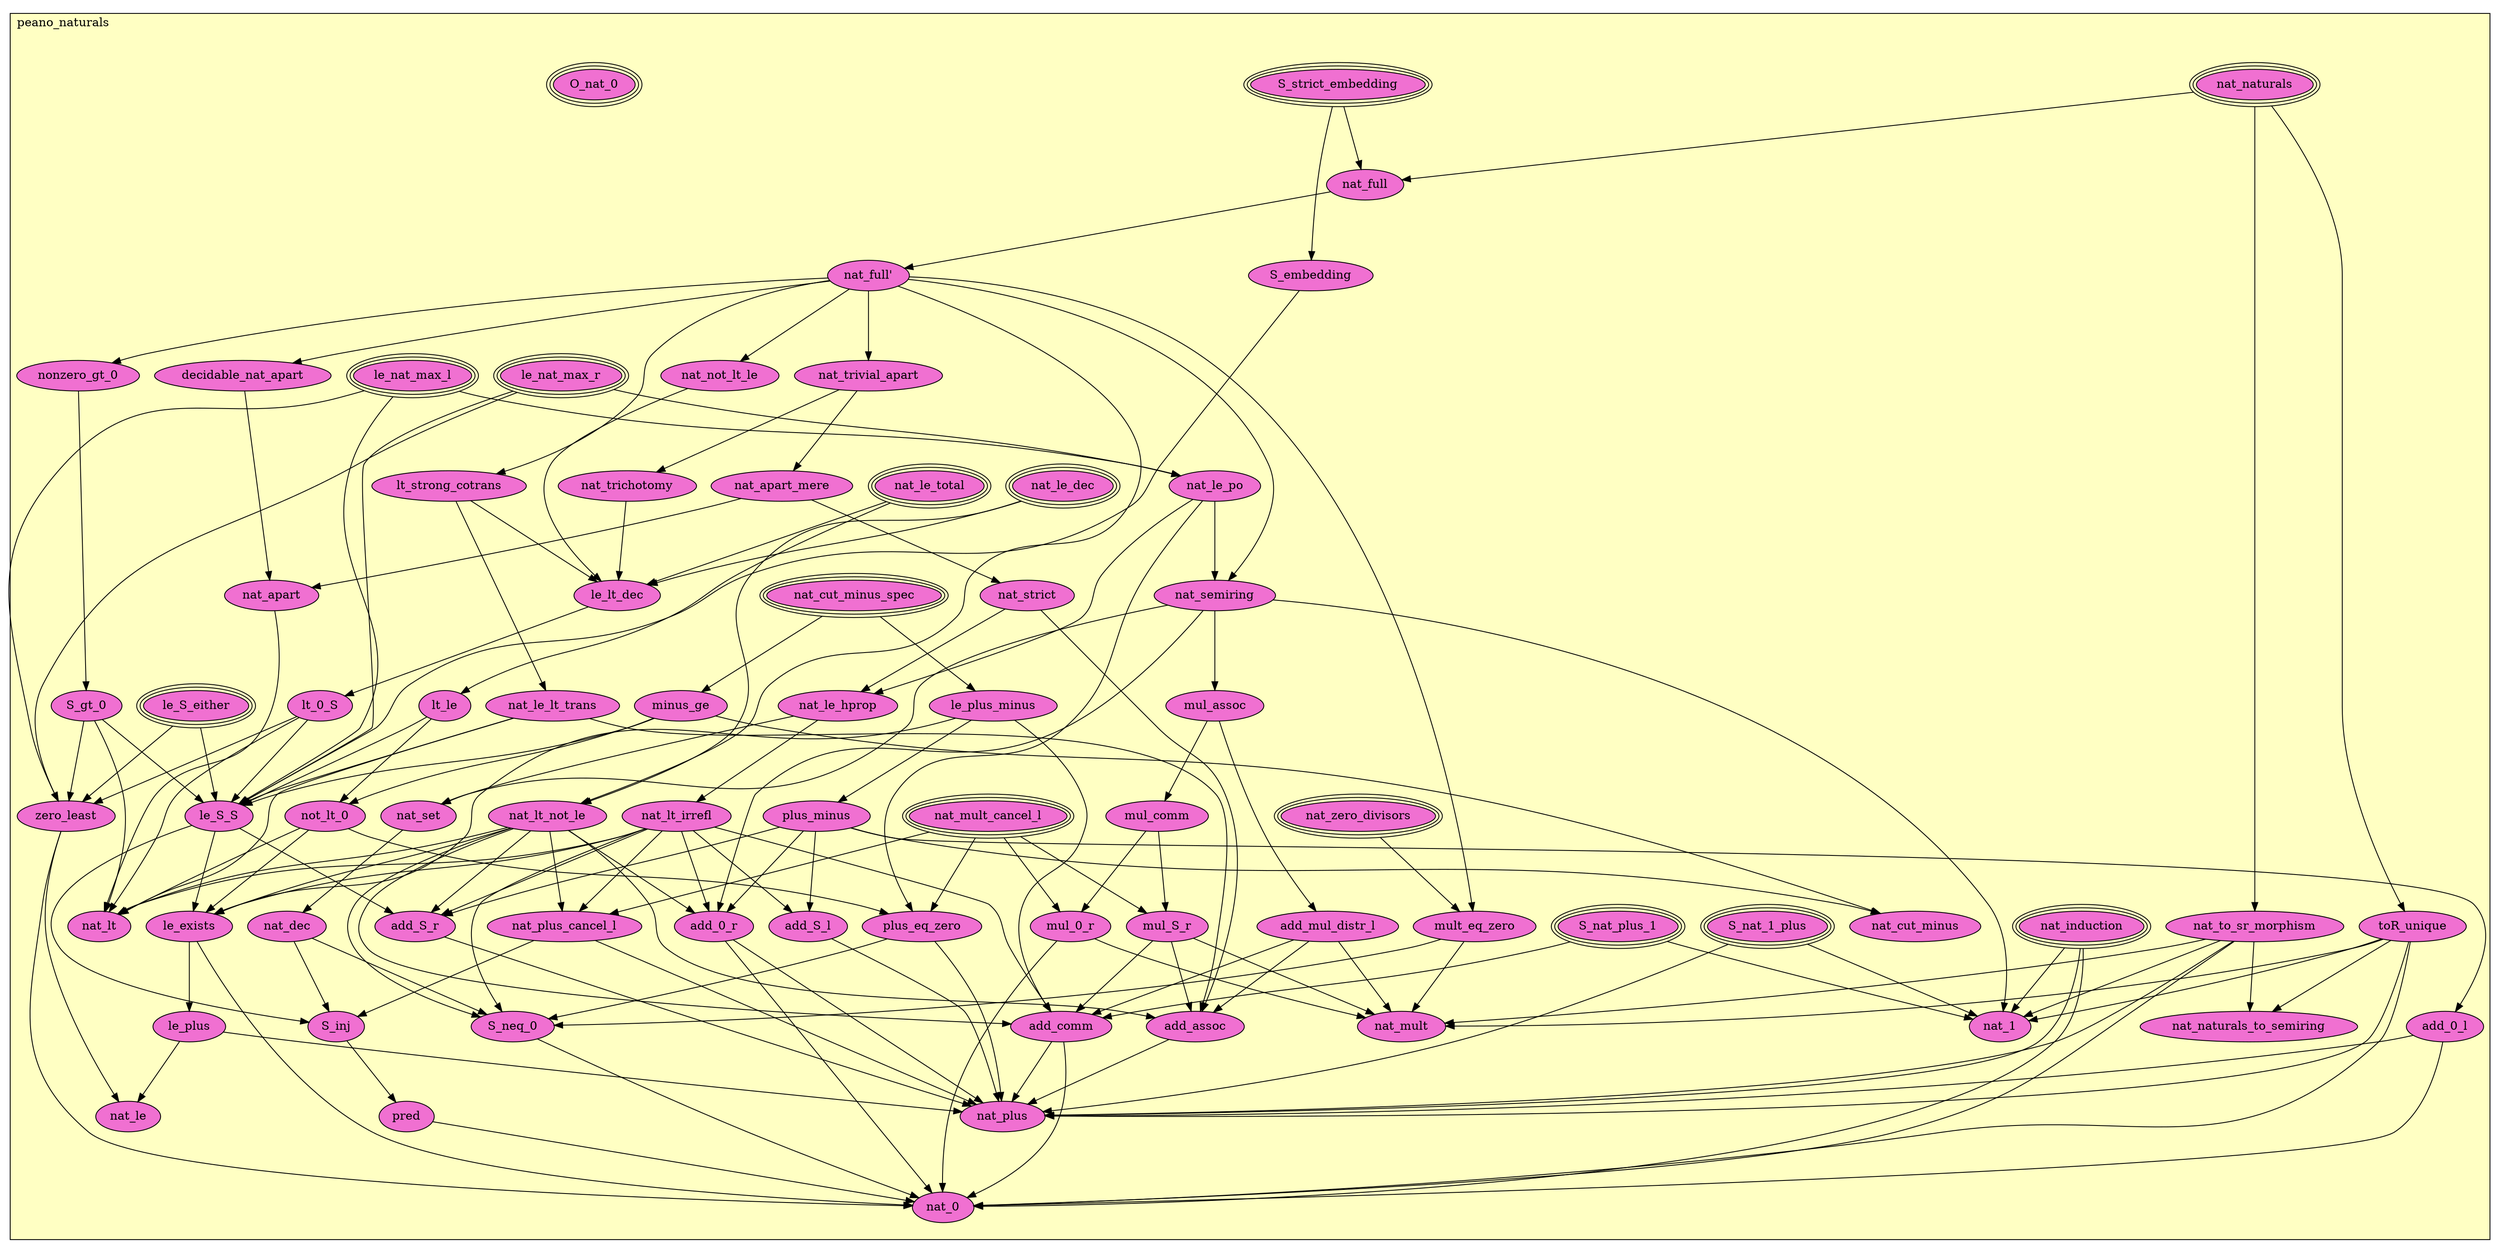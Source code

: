 digraph HoTT_Classes_implementations_peano_naturals {
  graph [ratio=0.5]
  node [style=filled]
peano_naturals_nat_cut_minus_spec [label="nat_cut_minus_spec", URL=<peano_naturals.html#nat_cut_minus_spec>, peripheries=3, fillcolor="#F070D1"] ;
peano_naturals_minus_ge [label="minus_ge", URL=<peano_naturals.html#minus_ge>, fillcolor="#F070D1"] ;
peano_naturals_le_plus_minus [label="le_plus_minus", URL=<peano_naturals.html#le_plus_minus>, fillcolor="#F070D1"] ;
peano_naturals_plus_minus [label="plus_minus", URL=<peano_naturals.html#plus_minus>, fillcolor="#F070D1"] ;
peano_naturals_nat_cut_minus [label="nat_cut_minus", URL=<peano_naturals.html#nat_cut_minus>, fillcolor="#F070D1"] ;
peano_naturals_nat_naturals [label="nat_naturals", URL=<peano_naturals.html#nat_naturals>, peripheries=3, fillcolor="#F070D1"] ;
peano_naturals_toR_unique [label="toR_unique", URL=<peano_naturals.html#toR_unique>, fillcolor="#F070D1"] ;
peano_naturals_nat_to_sr_morphism [label="nat_to_sr_morphism", URL=<peano_naturals.html#nat_to_sr_morphism>, fillcolor="#F070D1"] ;
peano_naturals_nat_naturals_to_semiring [label="nat_naturals_to_semiring", URL=<peano_naturals.html#nat_naturals_to_semiring>, fillcolor="#F070D1"] ;
peano_naturals_S_strict_embedding [label="S_strict_embedding", URL=<peano_naturals.html#S_strict_embedding>, peripheries=3, fillcolor="#F070D1"] ;
peano_naturals_S_embedding [label="S_embedding", URL=<peano_naturals.html#S_embedding>, fillcolor="#F070D1"] ;
peano_naturals_le_nat_max_r [label="le_nat_max_r", URL=<peano_naturals.html#le_nat_max_r>, peripheries=3, fillcolor="#F070D1"] ;
peano_naturals_le_nat_max_l [label="le_nat_max_l", URL=<peano_naturals.html#le_nat_max_l>, peripheries=3, fillcolor="#F070D1"] ;
peano_naturals_nat_full [label="nat_full", URL=<peano_naturals.html#nat_full>, fillcolor="#F070D1"] ;
peano_naturals_nat_full_ [label="nat_full'", URL=<peano_naturals.html#nat_full'>, fillcolor="#F070D1"] ;
peano_naturals_lt_strong_cotrans [label="lt_strong_cotrans", URL=<peano_naturals.html#lt_strong_cotrans>, fillcolor="#F070D1"] ;
peano_naturals_nat_le_lt_trans [label="nat_le_lt_trans", URL=<peano_naturals.html#nat_le_lt_trans>, fillcolor="#F070D1"] ;
peano_naturals_nonzero_gt_0 [label="nonzero_gt_0", URL=<peano_naturals.html#nonzero_gt_0>, fillcolor="#F070D1"] ;
peano_naturals_S_gt_0 [label="S_gt_0", URL=<peano_naturals.html#S_gt_0>, fillcolor="#F070D1"] ;
peano_naturals_nat_le_dec [label="nat_le_dec", URL=<peano_naturals.html#nat_le_dec>, peripheries=3, fillcolor="#F070D1"] ;
peano_naturals_nat_lt_not_le [label="nat_lt_not_le", URL=<peano_naturals.html#nat_lt_not_le>, fillcolor="#F070D1"] ;
peano_naturals_nat_not_lt_le [label="nat_not_lt_le", URL=<peano_naturals.html#nat_not_lt_le>, fillcolor="#F070D1"] ;
peano_naturals_nat_trivial_apart [label="nat_trivial_apart", URL=<peano_naturals.html#nat_trivial_apart>, fillcolor="#F070D1"] ;
peano_naturals_decidable_nat_apart [label="decidable_nat_apart", URL=<peano_naturals.html#decidable_nat_apart>, fillcolor="#F070D1"] ;
peano_naturals_nat_apart_mere [label="nat_apart_mere", URL=<peano_naturals.html#nat_apart_mere>, fillcolor="#F070D1"] ;
peano_naturals_nat_apart [label="nat_apart", URL=<peano_naturals.html#nat_apart>, fillcolor="#F070D1"] ;
peano_naturals_nat_trichotomy [label="nat_trichotomy", URL=<peano_naturals.html#nat_trichotomy>, fillcolor="#F070D1"] ;
peano_naturals_nat_strict [label="nat_strict", URL=<peano_naturals.html#nat_strict>, fillcolor="#F070D1"] ;
peano_naturals_nat_le_po [label="nat_le_po", URL=<peano_naturals.html#nat_le_po>, fillcolor="#F070D1"] ;
peano_naturals_nat_le_hprop [label="nat_le_hprop", URL=<peano_naturals.html#nat_le_hprop>, fillcolor="#F070D1"] ;
peano_naturals_nat_lt_irrefl [label="nat_lt_irrefl", URL=<peano_naturals.html#nat_lt_irrefl>, fillcolor="#F070D1"] ;
peano_naturals_nat_le_total [label="nat_le_total", URL=<peano_naturals.html#nat_le_total>, peripheries=3, fillcolor="#F070D1"] ;
peano_naturals_lt_le [label="lt_le", URL=<peano_naturals.html#lt_le>, fillcolor="#F070D1"] ;
peano_naturals_not_lt_0 [label="not_lt_0", URL=<peano_naturals.html#not_lt_0>, fillcolor="#F070D1"] ;
peano_naturals_le_lt_dec [label="le_lt_dec", URL=<peano_naturals.html#le_lt_dec>, fillcolor="#F070D1"] ;
peano_naturals_le_S_either [label="le_S_either", URL=<peano_naturals.html#le_S_either>, peripheries=3, fillcolor="#F070D1"] ;
peano_naturals_lt_0_S [label="lt_0_S", URL=<peano_naturals.html#lt_0_S>, fillcolor="#F070D1"] ;
peano_naturals_le_S_S [label="le_S_S", URL=<peano_naturals.html#le_S_S>, fillcolor="#F070D1"] ;
peano_naturals_zero_least [label="zero_least", URL=<peano_naturals.html#zero_least>, fillcolor="#F070D1"] ;
peano_naturals_le_exists [label="le_exists", URL=<peano_naturals.html#le_exists>, fillcolor="#F070D1"] ;
peano_naturals_le_plus [label="le_plus", URL=<peano_naturals.html#le_plus>, fillcolor="#F070D1"] ;
peano_naturals_nat_lt [label="nat_lt", URL=<peano_naturals.html#nat_lt>, fillcolor="#F070D1"] ;
peano_naturals_nat_le [label="nat_le", URL=<peano_naturals.html#nat_le>, fillcolor="#F070D1"] ;
peano_naturals_nat_mult_cancel_l [label="nat_mult_cancel_l", URL=<peano_naturals.html#nat_mult_cancel_l>, peripheries=3, fillcolor="#F070D1"] ;
peano_naturals_nat_plus_cancel_l [label="nat_plus_cancel_l", URL=<peano_naturals.html#nat_plus_cancel_l>, fillcolor="#F070D1"] ;
peano_naturals_nat_zero_divisors [label="nat_zero_divisors", URL=<peano_naturals.html#nat_zero_divisors>, peripheries=3, fillcolor="#F070D1"] ;
peano_naturals_mult_eq_zero [label="mult_eq_zero", URL=<peano_naturals.html#mult_eq_zero>, fillcolor="#F070D1"] ;
peano_naturals_plus_eq_zero [label="plus_eq_zero", URL=<peano_naturals.html#plus_eq_zero>, fillcolor="#F070D1"] ;
peano_naturals_nat_induction [label="nat_induction", URL=<peano_naturals.html#nat_induction>, peripheries=3, fillcolor="#F070D1"] ;
peano_naturals_S_nat_1_plus [label="S_nat_1_plus", URL=<peano_naturals.html#S_nat_1_plus>, peripheries=3, fillcolor="#F070D1"] ;
peano_naturals_S_nat_plus_1 [label="S_nat_plus_1", URL=<peano_naturals.html#S_nat_plus_1>, peripheries=3, fillcolor="#F070D1"] ;
peano_naturals_O_nat_0 [label="O_nat_0", URL=<peano_naturals.html#O_nat_0>, peripheries=3, fillcolor="#F070D1"] ;
peano_naturals_nat_semiring [label="nat_semiring", URL=<peano_naturals.html#nat_semiring>, fillcolor="#F070D1"] ;
peano_naturals_nat_set [label="nat_set", URL=<peano_naturals.html#nat_set>, fillcolor="#F070D1"] ;
peano_naturals_nat_dec [label="nat_dec", URL=<peano_naturals.html#nat_dec>, fillcolor="#F070D1"] ;
peano_naturals_S_inj [label="S_inj", URL=<peano_naturals.html#S_inj>, fillcolor="#F070D1"] ;
peano_naturals_pred [label="pred", URL=<peano_naturals.html#pred>, fillcolor="#F070D1"] ;
peano_naturals_S_neq_0 [label="S_neq_0", URL=<peano_naturals.html#S_neq_0>, fillcolor="#F070D1"] ;
peano_naturals_mul_assoc [label="mul_assoc", URL=<peano_naturals.html#mul_assoc>, fillcolor="#F070D1"] ;
peano_naturals_mul_comm [label="mul_comm", URL=<peano_naturals.html#mul_comm>, fillcolor="#F070D1"] ;
peano_naturals_mul_S_r [label="mul_S_r", URL=<peano_naturals.html#mul_S_r>, fillcolor="#F070D1"] ;
peano_naturals_mul_0_r [label="mul_0_r", URL=<peano_naturals.html#mul_0_r>, fillcolor="#F070D1"] ;
peano_naturals_add_mul_distr_l [label="add_mul_distr_l", URL=<peano_naturals.html#add_mul_distr_l>, fillcolor="#F070D1"] ;
peano_naturals_add_comm [label="add_comm", URL=<peano_naturals.html#add_comm>, fillcolor="#F070D1"] ;
peano_naturals_add_0_l [label="add_0_l", URL=<peano_naturals.html#add_0_l>, fillcolor="#F070D1"] ;
peano_naturals_add_S_l [label="add_S_l", URL=<peano_naturals.html#add_S_l>, fillcolor="#F070D1"] ;
peano_naturals_add_S_r [label="add_S_r", URL=<peano_naturals.html#add_S_r>, fillcolor="#F070D1"] ;
peano_naturals_add_0_r [label="add_0_r", URL=<peano_naturals.html#add_0_r>, fillcolor="#F070D1"] ;
peano_naturals_add_assoc [label="add_assoc", URL=<peano_naturals.html#add_assoc>, fillcolor="#F070D1"] ;
peano_naturals_nat_mult [label="nat_mult", URL=<peano_naturals.html#nat_mult>, fillcolor="#F070D1"] ;
peano_naturals_nat_plus [label="nat_plus", URL=<peano_naturals.html#nat_plus>, fillcolor="#F070D1"] ;
peano_naturals_nat_1 [label="nat_1", URL=<peano_naturals.html#nat_1>, fillcolor="#F070D1"] ;
peano_naturals_nat_0 [label="nat_0", URL=<peano_naturals.html#nat_0>, fillcolor="#F070D1"] ;
  peano_naturals_nat_cut_minus_spec -> peano_naturals_minus_ge [] ;
  peano_naturals_nat_cut_minus_spec -> peano_naturals_le_plus_minus [] ;
  peano_naturals_minus_ge -> peano_naturals_nat_cut_minus [] ;
  peano_naturals_minus_ge -> peano_naturals_not_lt_0 [] ;
  peano_naturals_minus_ge -> peano_naturals_le_S_S [] ;
  peano_naturals_le_plus_minus -> peano_naturals_plus_minus [] ;
  peano_naturals_le_plus_minus -> peano_naturals_le_exists [] ;
  peano_naturals_le_plus_minus -> peano_naturals_add_comm [] ;
  peano_naturals_plus_minus -> peano_naturals_nat_cut_minus [] ;
  peano_naturals_plus_minus -> peano_naturals_add_0_l [] ;
  peano_naturals_plus_minus -> peano_naturals_add_S_l [] ;
  peano_naturals_plus_minus -> peano_naturals_add_S_r [] ;
  peano_naturals_plus_minus -> peano_naturals_add_0_r [] ;
  peano_naturals_nat_naturals -> peano_naturals_toR_unique [] ;
  peano_naturals_nat_naturals -> peano_naturals_nat_to_sr_morphism [] ;
  peano_naturals_nat_naturals -> peano_naturals_nat_full [] ;
  peano_naturals_toR_unique -> peano_naturals_nat_naturals_to_semiring [] ;
  peano_naturals_toR_unique -> peano_naturals_nat_mult [] ;
  peano_naturals_toR_unique -> peano_naturals_nat_plus [] ;
  peano_naturals_toR_unique -> peano_naturals_nat_1 [] ;
  peano_naturals_toR_unique -> peano_naturals_nat_0 [] ;
  peano_naturals_nat_to_sr_morphism -> peano_naturals_nat_naturals_to_semiring [] ;
  peano_naturals_nat_to_sr_morphism -> peano_naturals_nat_mult [] ;
  peano_naturals_nat_to_sr_morphism -> peano_naturals_nat_plus [] ;
  peano_naturals_nat_to_sr_morphism -> peano_naturals_nat_1 [] ;
  peano_naturals_nat_to_sr_morphism -> peano_naturals_nat_0 [] ;
  peano_naturals_S_strict_embedding -> peano_naturals_S_embedding [] ;
  peano_naturals_S_strict_embedding -> peano_naturals_nat_full [] ;
  peano_naturals_S_embedding -> peano_naturals_le_S_S [] ;
  peano_naturals_le_nat_max_r -> peano_naturals_nat_le_po [] ;
  peano_naturals_le_nat_max_r -> peano_naturals_le_S_S [] ;
  peano_naturals_le_nat_max_r -> peano_naturals_zero_least [] ;
  peano_naturals_le_nat_max_l -> peano_naturals_nat_le_po [] ;
  peano_naturals_le_nat_max_l -> peano_naturals_le_S_S [] ;
  peano_naturals_le_nat_max_l -> peano_naturals_zero_least [] ;
  peano_naturals_nat_full -> peano_naturals_nat_full_ [] ;
  peano_naturals_nat_full_ -> peano_naturals_lt_strong_cotrans [] ;
  peano_naturals_nat_full_ -> peano_naturals_nonzero_gt_0 [] ;
  peano_naturals_nat_full_ -> peano_naturals_nat_lt_not_le [] ;
  peano_naturals_nat_full_ -> peano_naturals_nat_not_lt_le [] ;
  peano_naturals_nat_full_ -> peano_naturals_nat_trivial_apart [] ;
  peano_naturals_nat_full_ -> peano_naturals_decidable_nat_apart [] ;
  peano_naturals_nat_full_ -> peano_naturals_mult_eq_zero [] ;
  peano_naturals_nat_full_ -> peano_naturals_nat_semiring [] ;
  peano_naturals_lt_strong_cotrans -> peano_naturals_nat_le_lt_trans [] ;
  peano_naturals_lt_strong_cotrans -> peano_naturals_le_lt_dec [] ;
  peano_naturals_nat_le_lt_trans -> peano_naturals_le_S_S [] ;
  peano_naturals_nat_le_lt_trans -> peano_naturals_nat_lt [] ;
  peano_naturals_nat_le_lt_trans -> peano_naturals_add_assoc [] ;
  peano_naturals_nonzero_gt_0 -> peano_naturals_S_gt_0 [] ;
  peano_naturals_S_gt_0 -> peano_naturals_le_S_S [] ;
  peano_naturals_S_gt_0 -> peano_naturals_zero_least [] ;
  peano_naturals_S_gt_0 -> peano_naturals_nat_lt [] ;
  peano_naturals_nat_le_dec -> peano_naturals_nat_lt_not_le [] ;
  peano_naturals_nat_le_dec -> peano_naturals_le_lt_dec [] ;
  peano_naturals_nat_lt_not_le -> peano_naturals_le_exists [] ;
  peano_naturals_nat_lt_not_le -> peano_naturals_nat_lt [] ;
  peano_naturals_nat_lt_not_le -> peano_naturals_nat_plus_cancel_l [] ;
  peano_naturals_nat_lt_not_le -> peano_naturals_S_neq_0 [] ;
  peano_naturals_nat_lt_not_le -> peano_naturals_add_comm [] ;
  peano_naturals_nat_lt_not_le -> peano_naturals_add_S_r [] ;
  peano_naturals_nat_lt_not_le -> peano_naturals_add_0_r [] ;
  peano_naturals_nat_lt_not_le -> peano_naturals_add_assoc [] ;
  peano_naturals_nat_not_lt_le -> peano_naturals_le_lt_dec [] ;
  peano_naturals_nat_trivial_apart -> peano_naturals_nat_apart_mere [] ;
  peano_naturals_nat_trivial_apart -> peano_naturals_nat_trichotomy [] ;
  peano_naturals_decidable_nat_apart -> peano_naturals_nat_apart [] ;
  peano_naturals_nat_apart_mere -> peano_naturals_nat_apart [] ;
  peano_naturals_nat_apart_mere -> peano_naturals_nat_strict [] ;
  peano_naturals_nat_apart -> peano_naturals_nat_lt [] ;
  peano_naturals_nat_trichotomy -> peano_naturals_le_lt_dec [] ;
  peano_naturals_nat_strict -> peano_naturals_nat_le_hprop [] ;
  peano_naturals_nat_strict -> peano_naturals_add_assoc [] ;
  peano_naturals_nat_le_po -> peano_naturals_nat_le_hprop [] ;
  peano_naturals_nat_le_po -> peano_naturals_plus_eq_zero [] ;
  peano_naturals_nat_le_po -> peano_naturals_nat_semiring [] ;
  peano_naturals_nat_le_hprop -> peano_naturals_nat_lt_irrefl [] ;
  peano_naturals_nat_le_hprop -> peano_naturals_nat_set [] ;
  peano_naturals_nat_lt_irrefl -> peano_naturals_le_exists [] ;
  peano_naturals_nat_lt_irrefl -> peano_naturals_nat_lt [] ;
  peano_naturals_nat_lt_irrefl -> peano_naturals_nat_plus_cancel_l [] ;
  peano_naturals_nat_lt_irrefl -> peano_naturals_S_neq_0 [] ;
  peano_naturals_nat_lt_irrefl -> peano_naturals_add_comm [] ;
  peano_naturals_nat_lt_irrefl -> peano_naturals_add_S_l [] ;
  peano_naturals_nat_lt_irrefl -> peano_naturals_add_S_r [] ;
  peano_naturals_nat_lt_irrefl -> peano_naturals_add_0_r [] ;
  peano_naturals_nat_le_total -> peano_naturals_lt_le [] ;
  peano_naturals_nat_le_total -> peano_naturals_le_lt_dec [] ;
  peano_naturals_lt_le -> peano_naturals_not_lt_0 [] ;
  peano_naturals_lt_le -> peano_naturals_le_S_S [] ;
  peano_naturals_not_lt_0 -> peano_naturals_le_exists [] ;
  peano_naturals_not_lt_0 -> peano_naturals_nat_lt [] ;
  peano_naturals_not_lt_0 -> peano_naturals_plus_eq_zero [] ;
  peano_naturals_le_lt_dec -> peano_naturals_lt_0_S [] ;
  peano_naturals_le_S_either -> peano_naturals_le_S_S [] ;
  peano_naturals_le_S_either -> peano_naturals_zero_least [] ;
  peano_naturals_lt_0_S -> peano_naturals_le_S_S [] ;
  peano_naturals_lt_0_S -> peano_naturals_zero_least [] ;
  peano_naturals_lt_0_S -> peano_naturals_nat_lt [] ;
  peano_naturals_le_S_S -> peano_naturals_le_exists [] ;
  peano_naturals_le_S_S -> peano_naturals_S_inj [] ;
  peano_naturals_le_S_S -> peano_naturals_add_S_r [] ;
  peano_naturals_zero_least -> peano_naturals_nat_le [] ;
  peano_naturals_zero_least -> peano_naturals_nat_0 [] ;
  peano_naturals_le_exists -> peano_naturals_le_plus [] ;
  peano_naturals_le_exists -> peano_naturals_nat_0 [] ;
  peano_naturals_le_plus -> peano_naturals_nat_le [] ;
  peano_naturals_le_plus -> peano_naturals_nat_plus [] ;
  peano_naturals_nat_mult_cancel_l -> peano_naturals_nat_plus_cancel_l [] ;
  peano_naturals_nat_mult_cancel_l -> peano_naturals_plus_eq_zero [] ;
  peano_naturals_nat_mult_cancel_l -> peano_naturals_mul_S_r [] ;
  peano_naturals_nat_mult_cancel_l -> peano_naturals_mul_0_r [] ;
  peano_naturals_nat_plus_cancel_l -> peano_naturals_S_inj [] ;
  peano_naturals_nat_plus_cancel_l -> peano_naturals_nat_plus [] ;
  peano_naturals_nat_zero_divisors -> peano_naturals_mult_eq_zero [] ;
  peano_naturals_mult_eq_zero -> peano_naturals_S_neq_0 [] ;
  peano_naturals_mult_eq_zero -> peano_naturals_nat_mult [] ;
  peano_naturals_plus_eq_zero -> peano_naturals_S_neq_0 [] ;
  peano_naturals_plus_eq_zero -> peano_naturals_nat_plus [] ;
  peano_naturals_nat_induction -> peano_naturals_nat_plus [] ;
  peano_naturals_nat_induction -> peano_naturals_nat_1 [] ;
  peano_naturals_nat_induction -> peano_naturals_nat_0 [] ;
  peano_naturals_S_nat_1_plus -> peano_naturals_nat_plus [] ;
  peano_naturals_S_nat_1_plus -> peano_naturals_nat_1 [] ;
  peano_naturals_S_nat_plus_1 -> peano_naturals_add_comm [] ;
  peano_naturals_S_nat_plus_1 -> peano_naturals_nat_1 [] ;
  peano_naturals_nat_semiring -> peano_naturals_nat_set [] ;
  peano_naturals_nat_semiring -> peano_naturals_mul_assoc [] ;
  peano_naturals_nat_semiring -> peano_naturals_add_0_r [] ;
  peano_naturals_nat_semiring -> peano_naturals_nat_1 [] ;
  peano_naturals_nat_set -> peano_naturals_nat_dec [] ;
  peano_naturals_nat_dec -> peano_naturals_S_inj [] ;
  peano_naturals_nat_dec -> peano_naturals_S_neq_0 [] ;
  peano_naturals_S_inj -> peano_naturals_pred [] ;
  peano_naturals_pred -> peano_naturals_nat_0 [] ;
  peano_naturals_S_neq_0 -> peano_naturals_nat_0 [] ;
  peano_naturals_mul_assoc -> peano_naturals_mul_comm [] ;
  peano_naturals_mul_assoc -> peano_naturals_add_mul_distr_l [] ;
  peano_naturals_mul_comm -> peano_naturals_mul_S_r [] ;
  peano_naturals_mul_comm -> peano_naturals_mul_0_r [] ;
  peano_naturals_mul_S_r -> peano_naturals_add_comm [] ;
  peano_naturals_mul_S_r -> peano_naturals_add_assoc [] ;
  peano_naturals_mul_S_r -> peano_naturals_nat_mult [] ;
  peano_naturals_mul_0_r -> peano_naturals_nat_mult [] ;
  peano_naturals_mul_0_r -> peano_naturals_nat_0 [] ;
  peano_naturals_add_mul_distr_l -> peano_naturals_add_comm [] ;
  peano_naturals_add_mul_distr_l -> peano_naturals_add_assoc [] ;
  peano_naturals_add_mul_distr_l -> peano_naturals_nat_mult [] ;
  peano_naturals_add_comm -> peano_naturals_nat_plus [] ;
  peano_naturals_add_comm -> peano_naturals_nat_0 [] ;
  peano_naturals_add_0_l -> peano_naturals_nat_plus [] ;
  peano_naturals_add_0_l -> peano_naturals_nat_0 [] ;
  peano_naturals_add_S_l -> peano_naturals_nat_plus [] ;
  peano_naturals_add_S_r -> peano_naturals_nat_plus [] ;
  peano_naturals_add_0_r -> peano_naturals_nat_plus [] ;
  peano_naturals_add_0_r -> peano_naturals_nat_0 [] ;
  peano_naturals_add_assoc -> peano_naturals_nat_plus [] ;
subgraph cluster_peano_naturals { label="peano_naturals"; fillcolor="#FFFFC3"; labeljust=l; style=filled 
peano_naturals_nat_0; peano_naturals_nat_1; peano_naturals_nat_plus; peano_naturals_nat_mult; peano_naturals_add_assoc; peano_naturals_add_0_r; peano_naturals_add_S_r; peano_naturals_add_S_l; peano_naturals_add_0_l; peano_naturals_add_comm; peano_naturals_add_mul_distr_l; peano_naturals_mul_0_r; peano_naturals_mul_S_r; peano_naturals_mul_comm; peano_naturals_mul_assoc; peano_naturals_S_neq_0; peano_naturals_pred; peano_naturals_S_inj; peano_naturals_nat_dec; peano_naturals_nat_set; peano_naturals_nat_semiring; peano_naturals_O_nat_0; peano_naturals_S_nat_plus_1; peano_naturals_S_nat_1_plus; peano_naturals_nat_induction; peano_naturals_plus_eq_zero; peano_naturals_mult_eq_zero; peano_naturals_nat_zero_divisors; peano_naturals_nat_plus_cancel_l; peano_naturals_nat_mult_cancel_l; peano_naturals_nat_le; peano_naturals_nat_lt; peano_naturals_le_plus; peano_naturals_le_exists; peano_naturals_zero_least; peano_naturals_le_S_S; peano_naturals_lt_0_S; peano_naturals_le_S_either; peano_naturals_le_lt_dec; peano_naturals_not_lt_0; peano_naturals_lt_le; peano_naturals_nat_le_total; peano_naturals_nat_lt_irrefl; peano_naturals_nat_le_hprop; peano_naturals_nat_le_po; peano_naturals_nat_strict; peano_naturals_nat_trichotomy; peano_naturals_nat_apart; peano_naturals_nat_apart_mere; peano_naturals_decidable_nat_apart; peano_naturals_nat_trivial_apart; peano_naturals_nat_not_lt_le; peano_naturals_nat_lt_not_le; peano_naturals_nat_le_dec; peano_naturals_S_gt_0; peano_naturals_nonzero_gt_0; peano_naturals_nat_le_lt_trans; peano_naturals_lt_strong_cotrans; peano_naturals_nat_full_; peano_naturals_nat_full; peano_naturals_le_nat_max_l; peano_naturals_le_nat_max_r; peano_naturals_S_embedding; peano_naturals_S_strict_embedding; peano_naturals_nat_naturals_to_semiring; peano_naturals_nat_to_sr_morphism; peano_naturals_toR_unique; peano_naturals_nat_naturals; peano_naturals_nat_cut_minus; peano_naturals_plus_minus; peano_naturals_le_plus_minus; peano_naturals_minus_ge; peano_naturals_nat_cut_minus_spec; };
} /* END */

